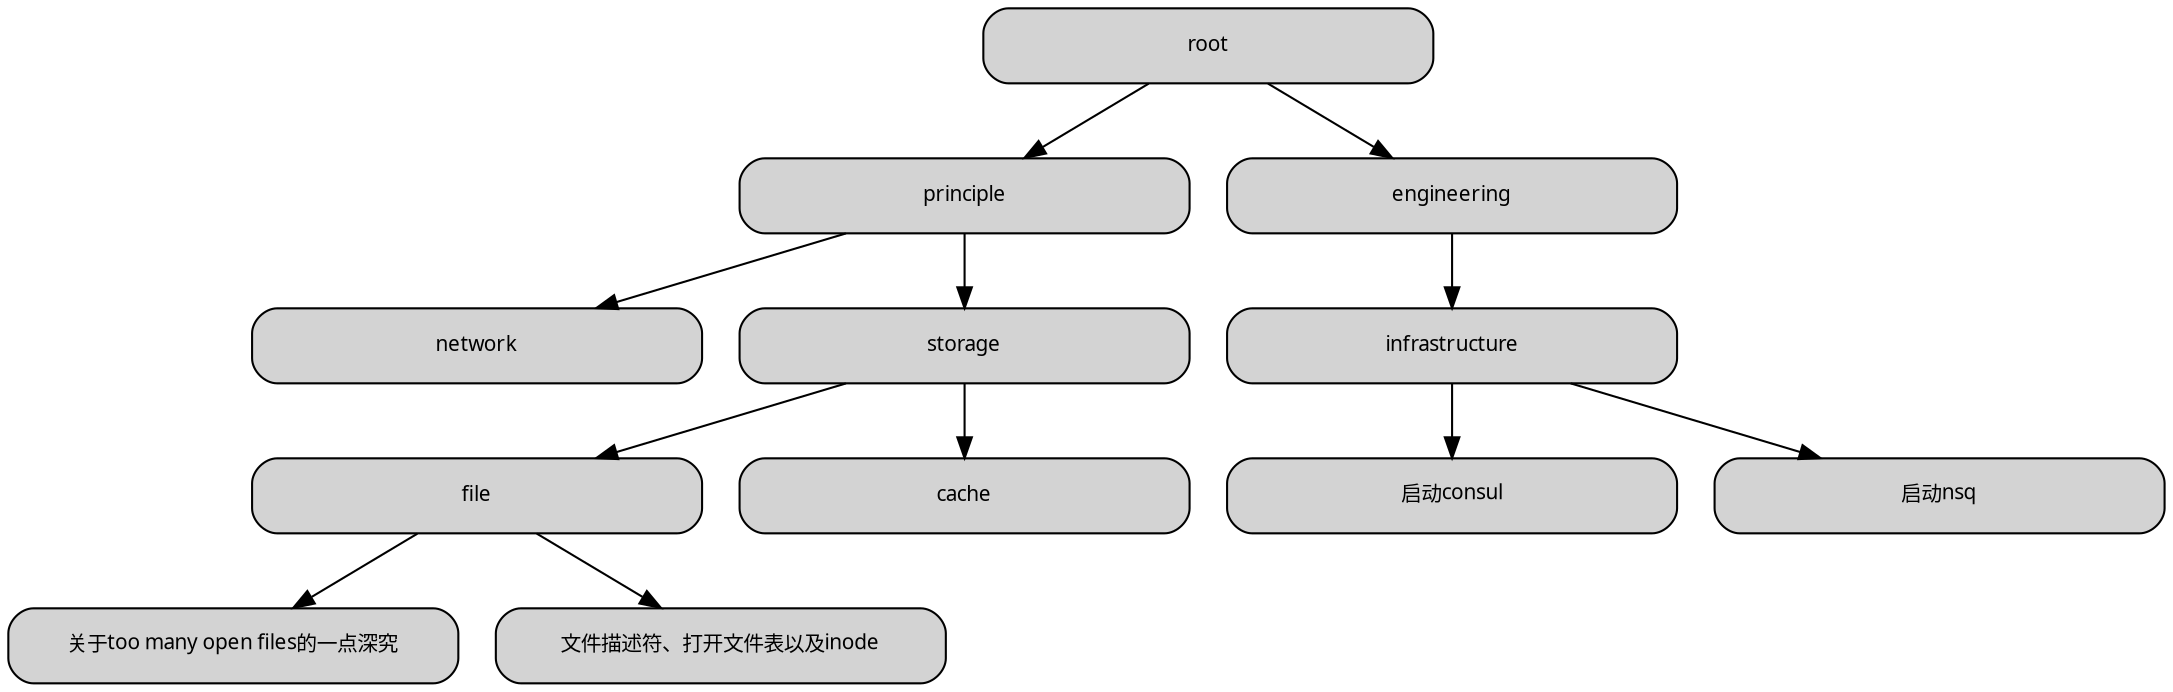 digraph forest {
	
	style="rounded,filled"

	{
		node [shape="box", style="rounded,filled", fixedsize=true, width=3, height=0.5, fontname="Futura", fontsize=10]
		root
		principle
		network
		storage
		file
		cache
		engineering
		infrastructure

		a_slight_dive_into_too_many_open_files [label = "关于too many open files的一点深究" URL="https://github.com/changjixiong/program_forest/blob/master/root/principle/storage/file/a_slight_dive_into_too_many_open_files.md"]
		fd_openfiletable_and_inode [label = "文件描述符、打开文件表以及inode" URL="https://github.com/changjixiong/program_forest/blob/master/root/principle/storage/file/fd_openfiletable_and_inode.md"]

		start_a_consul [label = "启动consul" URL="https://github.com/changjixiong/program_forest/blob/master/root/engineering/infrastructure/start-a-consul.md"]
		start_a_nsq [label = "启动nsq" URL="https://github.com/changjixiong/program_forest/blob/master/root/engineering/infrastructure/start-a-nsq.md"]


	}

	root -> principle
	root -> engineering

	principle ->network
	principle ->storage

	engineering -> infrastructure

	storage->file
	storage->cache


	infrastructure -> start_a_consul
	infrastructure -> start_a_nsq

	file -> a_slight_dive_into_too_many_open_files
	file -> fd_openfiletable_and_inode

}